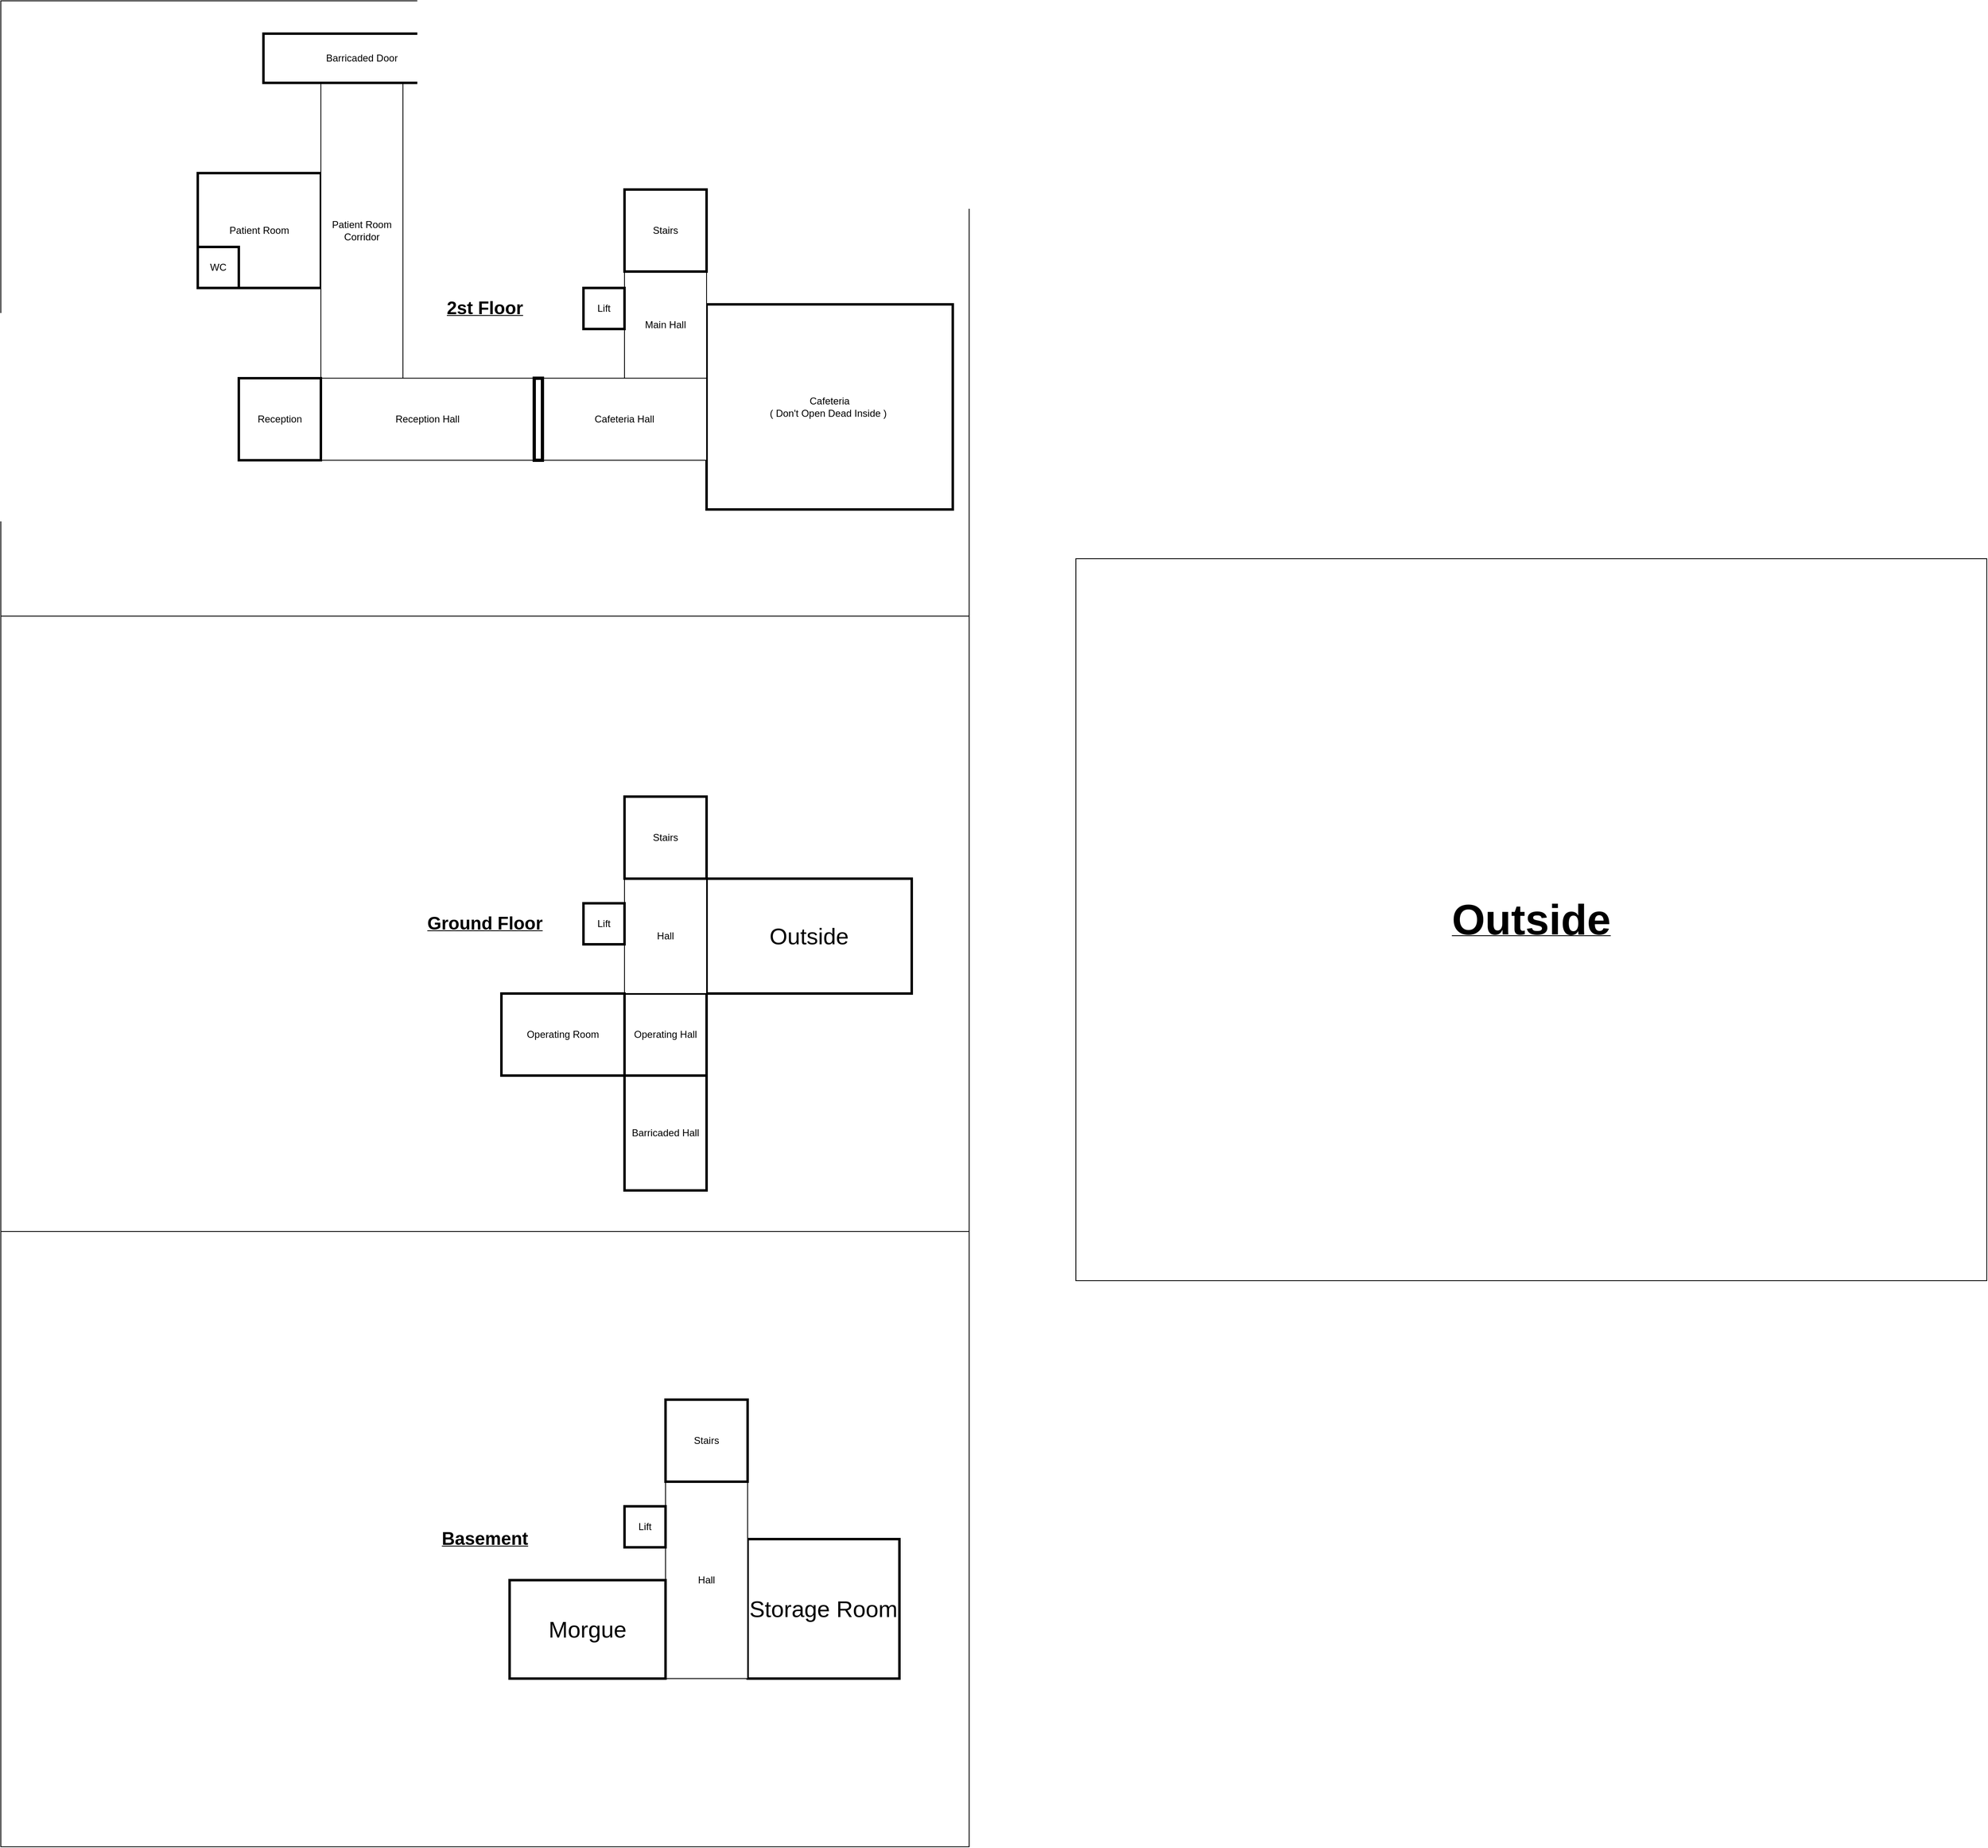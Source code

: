 <mxfile>
    <diagram id="HbglKBi4Yc2wCjJZtuF5" name="Page-1">
        <mxGraphModel dx="3414" dy="3204" grid="1" gridSize="10" guides="1" tooltips="1" connect="1" arrows="1" fold="1" page="1" pageScale="1" pageWidth="850" pageHeight="1100" math="0" shadow="0">
            <root>
                <mxCell id="0"/>
                <mxCell id="1" parent="0"/>
                <mxCell id="2" value="&lt;b&gt;&lt;u&gt;&lt;font style=&quot;font-size: 22px;&quot;&gt;2st Floor&lt;/font&gt;&lt;/u&gt;&lt;/b&gt;" style="rounded=0;whiteSpace=wrap;html=1;" parent="1" vertex="1">
                    <mxGeometry x="-260" width="1180" height="750" as="geometry"/>
                </mxCell>
                <mxCell id="3" value="&lt;div&gt;Patient Room&lt;/div&gt;" style="rounded=0;whiteSpace=wrap;html=1;strokeWidth=3;glass=0;shadow=0;" parent="1" vertex="1">
                    <mxGeometry x="-20" y="210" width="150" height="140" as="geometry"/>
                </mxCell>
                <mxCell id="4" value="&lt;div&gt;Patient Room&lt;/div&gt;Corridor" style="rounded=0;whiteSpace=wrap;html=1;direction=south;strokeWidth=1;" parent="1" vertex="1">
                    <mxGeometry x="130" y="100" width="100" height="360" as="geometry"/>
                </mxCell>
                <mxCell id="5" value="Reception Hall" style="rounded=0;whiteSpace=wrap;html=1;strokeWidth=1;" parent="1" vertex="1">
                    <mxGeometry x="130" y="460" width="260" height="100" as="geometry"/>
                </mxCell>
                <mxCell id="6" value="Reception" style="rounded=0;whiteSpace=wrap;html=1;strokeWidth=3;" parent="1" vertex="1">
                    <mxGeometry x="30" y="460" width="100" height="100" as="geometry"/>
                </mxCell>
                <mxCell id="7" value="Cafeteria&lt;div&gt;( Don&#39;t Open Dead Inside )&amp;nbsp;&lt;/div&gt;" style="rounded=0;whiteSpace=wrap;html=1;strokeWidth=3;" parent="1" vertex="1">
                    <mxGeometry x="600" y="370" width="300" height="250" as="geometry"/>
                </mxCell>
                <mxCell id="9" value="WC" style="rounded=0;whiteSpace=wrap;html=1;strokeWidth=3;" parent="1" vertex="1">
                    <mxGeometry x="-20" y="300" width="50" height="50" as="geometry"/>
                </mxCell>
                <mxCell id="11" value="Main Hall" style="rounded=0;whiteSpace=wrap;html=1;direction=south;" parent="1" vertex="1">
                    <mxGeometry x="500" y="330" width="100" height="130" as="geometry"/>
                </mxCell>
                <mxCell id="13" value="Lift" style="rounded=0;whiteSpace=wrap;html=1;strokeWidth=3;" parent="1" vertex="1">
                    <mxGeometry x="450" y="350" width="50" height="50" as="geometry"/>
                </mxCell>
                <mxCell id="14" value="Barricaded Door" style="rounded=0;whiteSpace=wrap;html=1;strokeWidth=3;" parent="1" vertex="1">
                    <mxGeometry x="60" y="40" width="240" height="60" as="geometry"/>
                </mxCell>
                <mxCell id="15" value="Stairs" style="rounded=0;whiteSpace=wrap;html=1;strokeWidth=3;" parent="1" vertex="1">
                    <mxGeometry x="500" y="230" width="100" height="100" as="geometry"/>
                </mxCell>
                <mxCell id="17" value="&lt;b&gt;&lt;u&gt;&lt;font style=&quot;font-size: 22px;&quot;&gt;Ground Floor&lt;/font&gt;&lt;/u&gt;&lt;/b&gt;" style="rounded=0;whiteSpace=wrap;html=1;" parent="1" vertex="1">
                    <mxGeometry x="-260" y="750" width="1180" height="750" as="geometry"/>
                </mxCell>
                <mxCell id="20" value="Operating Hall" style="rounded=0;whiteSpace=wrap;html=1;strokeWidth=3;" parent="1" vertex="1">
                    <mxGeometry x="500" y="1210" width="100" height="100" as="geometry"/>
                </mxCell>
                <mxCell id="22" value="&lt;font style=&quot;font-size: 28px;&quot;&gt;Outside&lt;/font&gt;" style="rounded=0;whiteSpace=wrap;html=1;strokeWidth=3;" parent="1" vertex="1">
                    <mxGeometry x="600" y="1070" width="250" height="140" as="geometry"/>
                </mxCell>
                <mxCell id="25" value="Hall" style="rounded=0;whiteSpace=wrap;html=1;direction=south;" parent="1" vertex="1">
                    <mxGeometry x="500" y="1070" width="100" height="140" as="geometry"/>
                </mxCell>
                <mxCell id="26" value="Lift" style="rounded=0;whiteSpace=wrap;html=1;strokeWidth=3;" parent="1" vertex="1">
                    <mxGeometry x="450" y="1100" width="50" height="50" as="geometry"/>
                </mxCell>
                <mxCell id="28" value="Stairs" style="rounded=0;whiteSpace=wrap;html=1;strokeWidth=3;" parent="1" vertex="1">
                    <mxGeometry x="500" y="970" width="100" height="100" as="geometry"/>
                </mxCell>
                <mxCell id="31" value="Cafeteria Hall" style="rounded=0;whiteSpace=wrap;html=1;strokeWidth=1;" parent="1" vertex="1">
                    <mxGeometry x="400" y="460" width="200" height="100" as="geometry"/>
                </mxCell>
                <mxCell id="32" value="" style="rounded=0;whiteSpace=wrap;html=1;direction=south;strokeWidth=4;" parent="1" vertex="1">
                    <mxGeometry x="390" y="460" width="10" height="100" as="geometry"/>
                </mxCell>
                <mxCell id="33" value="&lt;b&gt;&lt;u&gt;&lt;font style=&quot;font-size: 22px;&quot;&gt;Basement&lt;/font&gt;&lt;/u&gt;&lt;/b&gt;" style="rounded=0;whiteSpace=wrap;html=1;" parent="1" vertex="1">
                    <mxGeometry x="-260" y="1500" width="1180" height="750" as="geometry"/>
                </mxCell>
                <mxCell id="35" value="&lt;span style=&quot;font-size: 28px;&quot;&gt;Storage Room&lt;/span&gt;" style="rounded=0;whiteSpace=wrap;html=1;strokeWidth=3;" parent="1" vertex="1">
                    <mxGeometry x="650" y="1875" width="185" height="170" as="geometry"/>
                </mxCell>
                <mxCell id="36" value="Hall" style="rounded=0;whiteSpace=wrap;html=1;direction=south;" parent="1" vertex="1">
                    <mxGeometry x="550" y="1805" width="100" height="240" as="geometry"/>
                </mxCell>
                <mxCell id="37" value="Lift" style="rounded=0;whiteSpace=wrap;html=1;strokeWidth=3;" parent="1" vertex="1">
                    <mxGeometry x="500" y="1835" width="50" height="50" as="geometry"/>
                </mxCell>
                <mxCell id="38" value="Stairs" style="rounded=0;whiteSpace=wrap;html=1;strokeWidth=3;" parent="1" vertex="1">
                    <mxGeometry x="550" y="1705" width="100" height="100" as="geometry"/>
                </mxCell>
                <mxCell id="39" value="&lt;span style=&quot;font-size: 28px;&quot;&gt;Morgue&lt;/span&gt;" style="rounded=0;whiteSpace=wrap;html=1;strokeWidth=3;" parent="1" vertex="1">
                    <mxGeometry x="360" y="1925" width="190" height="120" as="geometry"/>
                </mxCell>
                <mxCell id="40" value="Barricaded Hall" style="rounded=0;whiteSpace=wrap;html=1;strokeWidth=3;" parent="1" vertex="1">
                    <mxGeometry x="500" y="1310" width="100" height="140" as="geometry"/>
                </mxCell>
                <mxCell id="41" value="Operating Room" style="rounded=0;whiteSpace=wrap;html=1;strokeWidth=3;" parent="1" vertex="1">
                    <mxGeometry x="350" y="1210" width="150" height="100" as="geometry"/>
                </mxCell>
                <mxCell id="42" value="&lt;b&gt;&lt;u&gt;&lt;font style=&quot;font-size: 52px;&quot;&gt;Outside&lt;/font&gt;&lt;/u&gt;&lt;/b&gt;" style="rounded=0;whiteSpace=wrap;html=1;align=center;" vertex="1" parent="1">
                    <mxGeometry x="1050" y="680" width="1110" height="880" as="geometry"/>
                </mxCell>
            </root>
        </mxGraphModel>
    </diagram>
</mxfile>